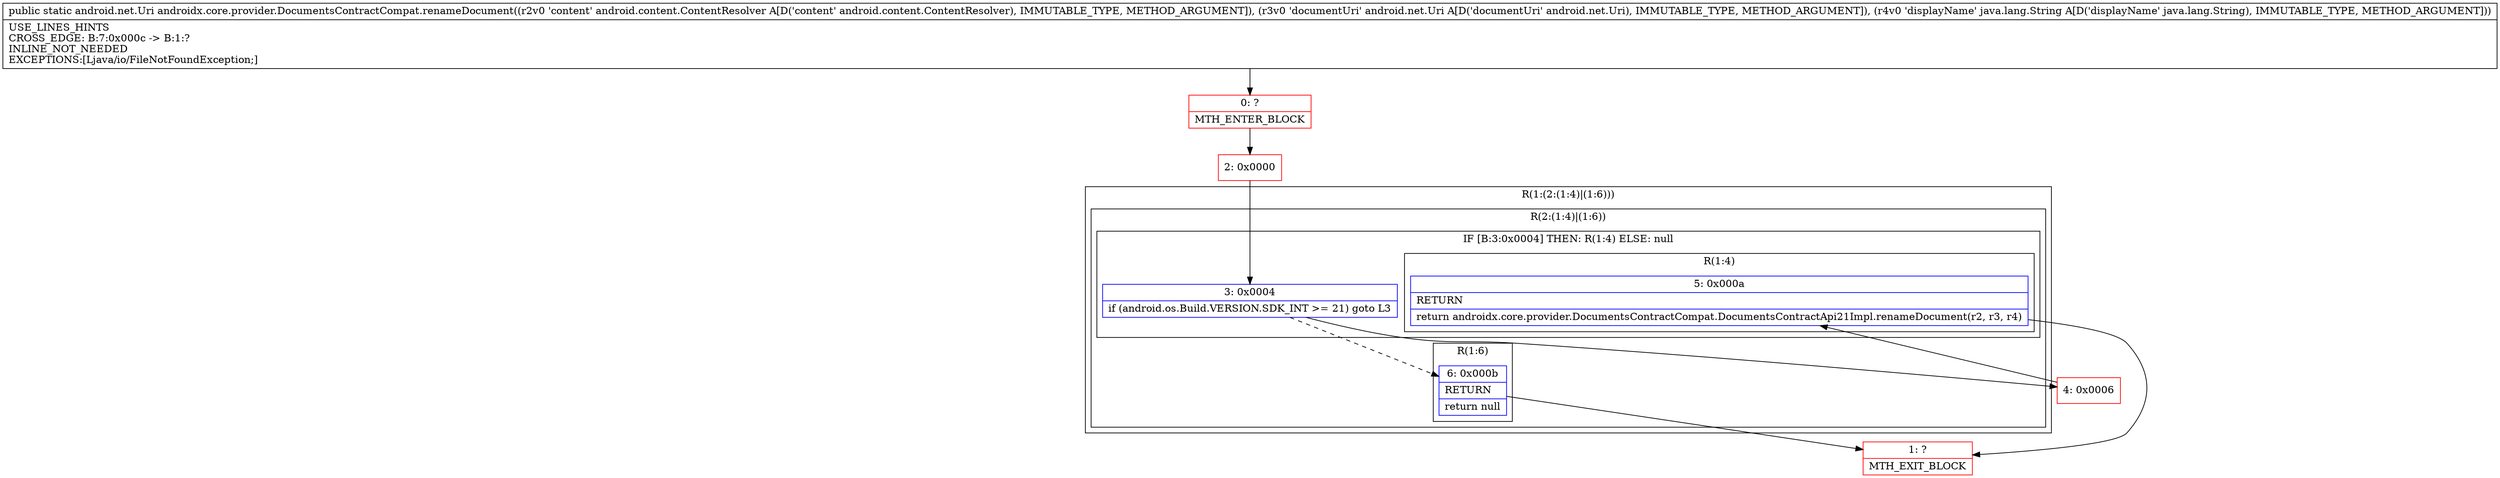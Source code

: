 digraph "CFG forandroidx.core.provider.DocumentsContractCompat.renameDocument(Landroid\/content\/ContentResolver;Landroid\/net\/Uri;Ljava\/lang\/String;)Landroid\/net\/Uri;" {
subgraph cluster_Region_1243448621 {
label = "R(1:(2:(1:4)|(1:6)))";
node [shape=record,color=blue];
subgraph cluster_Region_47900555 {
label = "R(2:(1:4)|(1:6))";
node [shape=record,color=blue];
subgraph cluster_IfRegion_692690822 {
label = "IF [B:3:0x0004] THEN: R(1:4) ELSE: null";
node [shape=record,color=blue];
Node_3 [shape=record,label="{3\:\ 0x0004|if (android.os.Build.VERSION.SDK_INT \>= 21) goto L3\l}"];
subgraph cluster_Region_1628248112 {
label = "R(1:4)";
node [shape=record,color=blue];
Node_5 [shape=record,label="{5\:\ 0x000a|RETURN\l|return androidx.core.provider.DocumentsContractCompat.DocumentsContractApi21Impl.renameDocument(r2, r3, r4)\l}"];
}
}
subgraph cluster_Region_1201659345 {
label = "R(1:6)";
node [shape=record,color=blue];
Node_6 [shape=record,label="{6\:\ 0x000b|RETURN\l|return null\l}"];
}
}
}
Node_0 [shape=record,color=red,label="{0\:\ ?|MTH_ENTER_BLOCK\l}"];
Node_2 [shape=record,color=red,label="{2\:\ 0x0000}"];
Node_4 [shape=record,color=red,label="{4\:\ 0x0006}"];
Node_1 [shape=record,color=red,label="{1\:\ ?|MTH_EXIT_BLOCK\l}"];
MethodNode[shape=record,label="{public static android.net.Uri androidx.core.provider.DocumentsContractCompat.renameDocument((r2v0 'content' android.content.ContentResolver A[D('content' android.content.ContentResolver), IMMUTABLE_TYPE, METHOD_ARGUMENT]), (r3v0 'documentUri' android.net.Uri A[D('documentUri' android.net.Uri), IMMUTABLE_TYPE, METHOD_ARGUMENT]), (r4v0 'displayName' java.lang.String A[D('displayName' java.lang.String), IMMUTABLE_TYPE, METHOD_ARGUMENT]))  | USE_LINES_HINTS\lCROSS_EDGE: B:7:0x000c \-\> B:1:?\lINLINE_NOT_NEEDED\lEXCEPTIONS:[Ljava\/io\/FileNotFoundException;]\l}"];
MethodNode -> Node_0;Node_3 -> Node_4;
Node_3 -> Node_6[style=dashed];
Node_5 -> Node_1;
Node_6 -> Node_1;
Node_0 -> Node_2;
Node_2 -> Node_3;
Node_4 -> Node_5;
}

